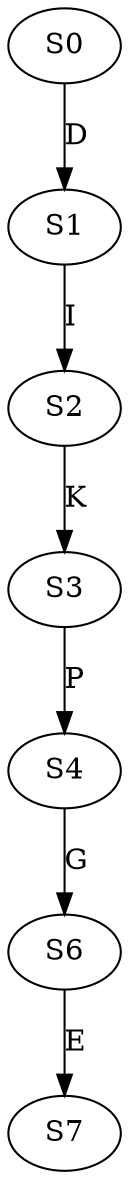 strict digraph  {
	S0 -> S1 [ label = D ];
	S1 -> S2 [ label = I ];
	S2 -> S3 [ label = K ];
	S3 -> S4 [ label = P ];
	S4 -> S6 [ label = G ];
	S6 -> S7 [ label = E ];
}

